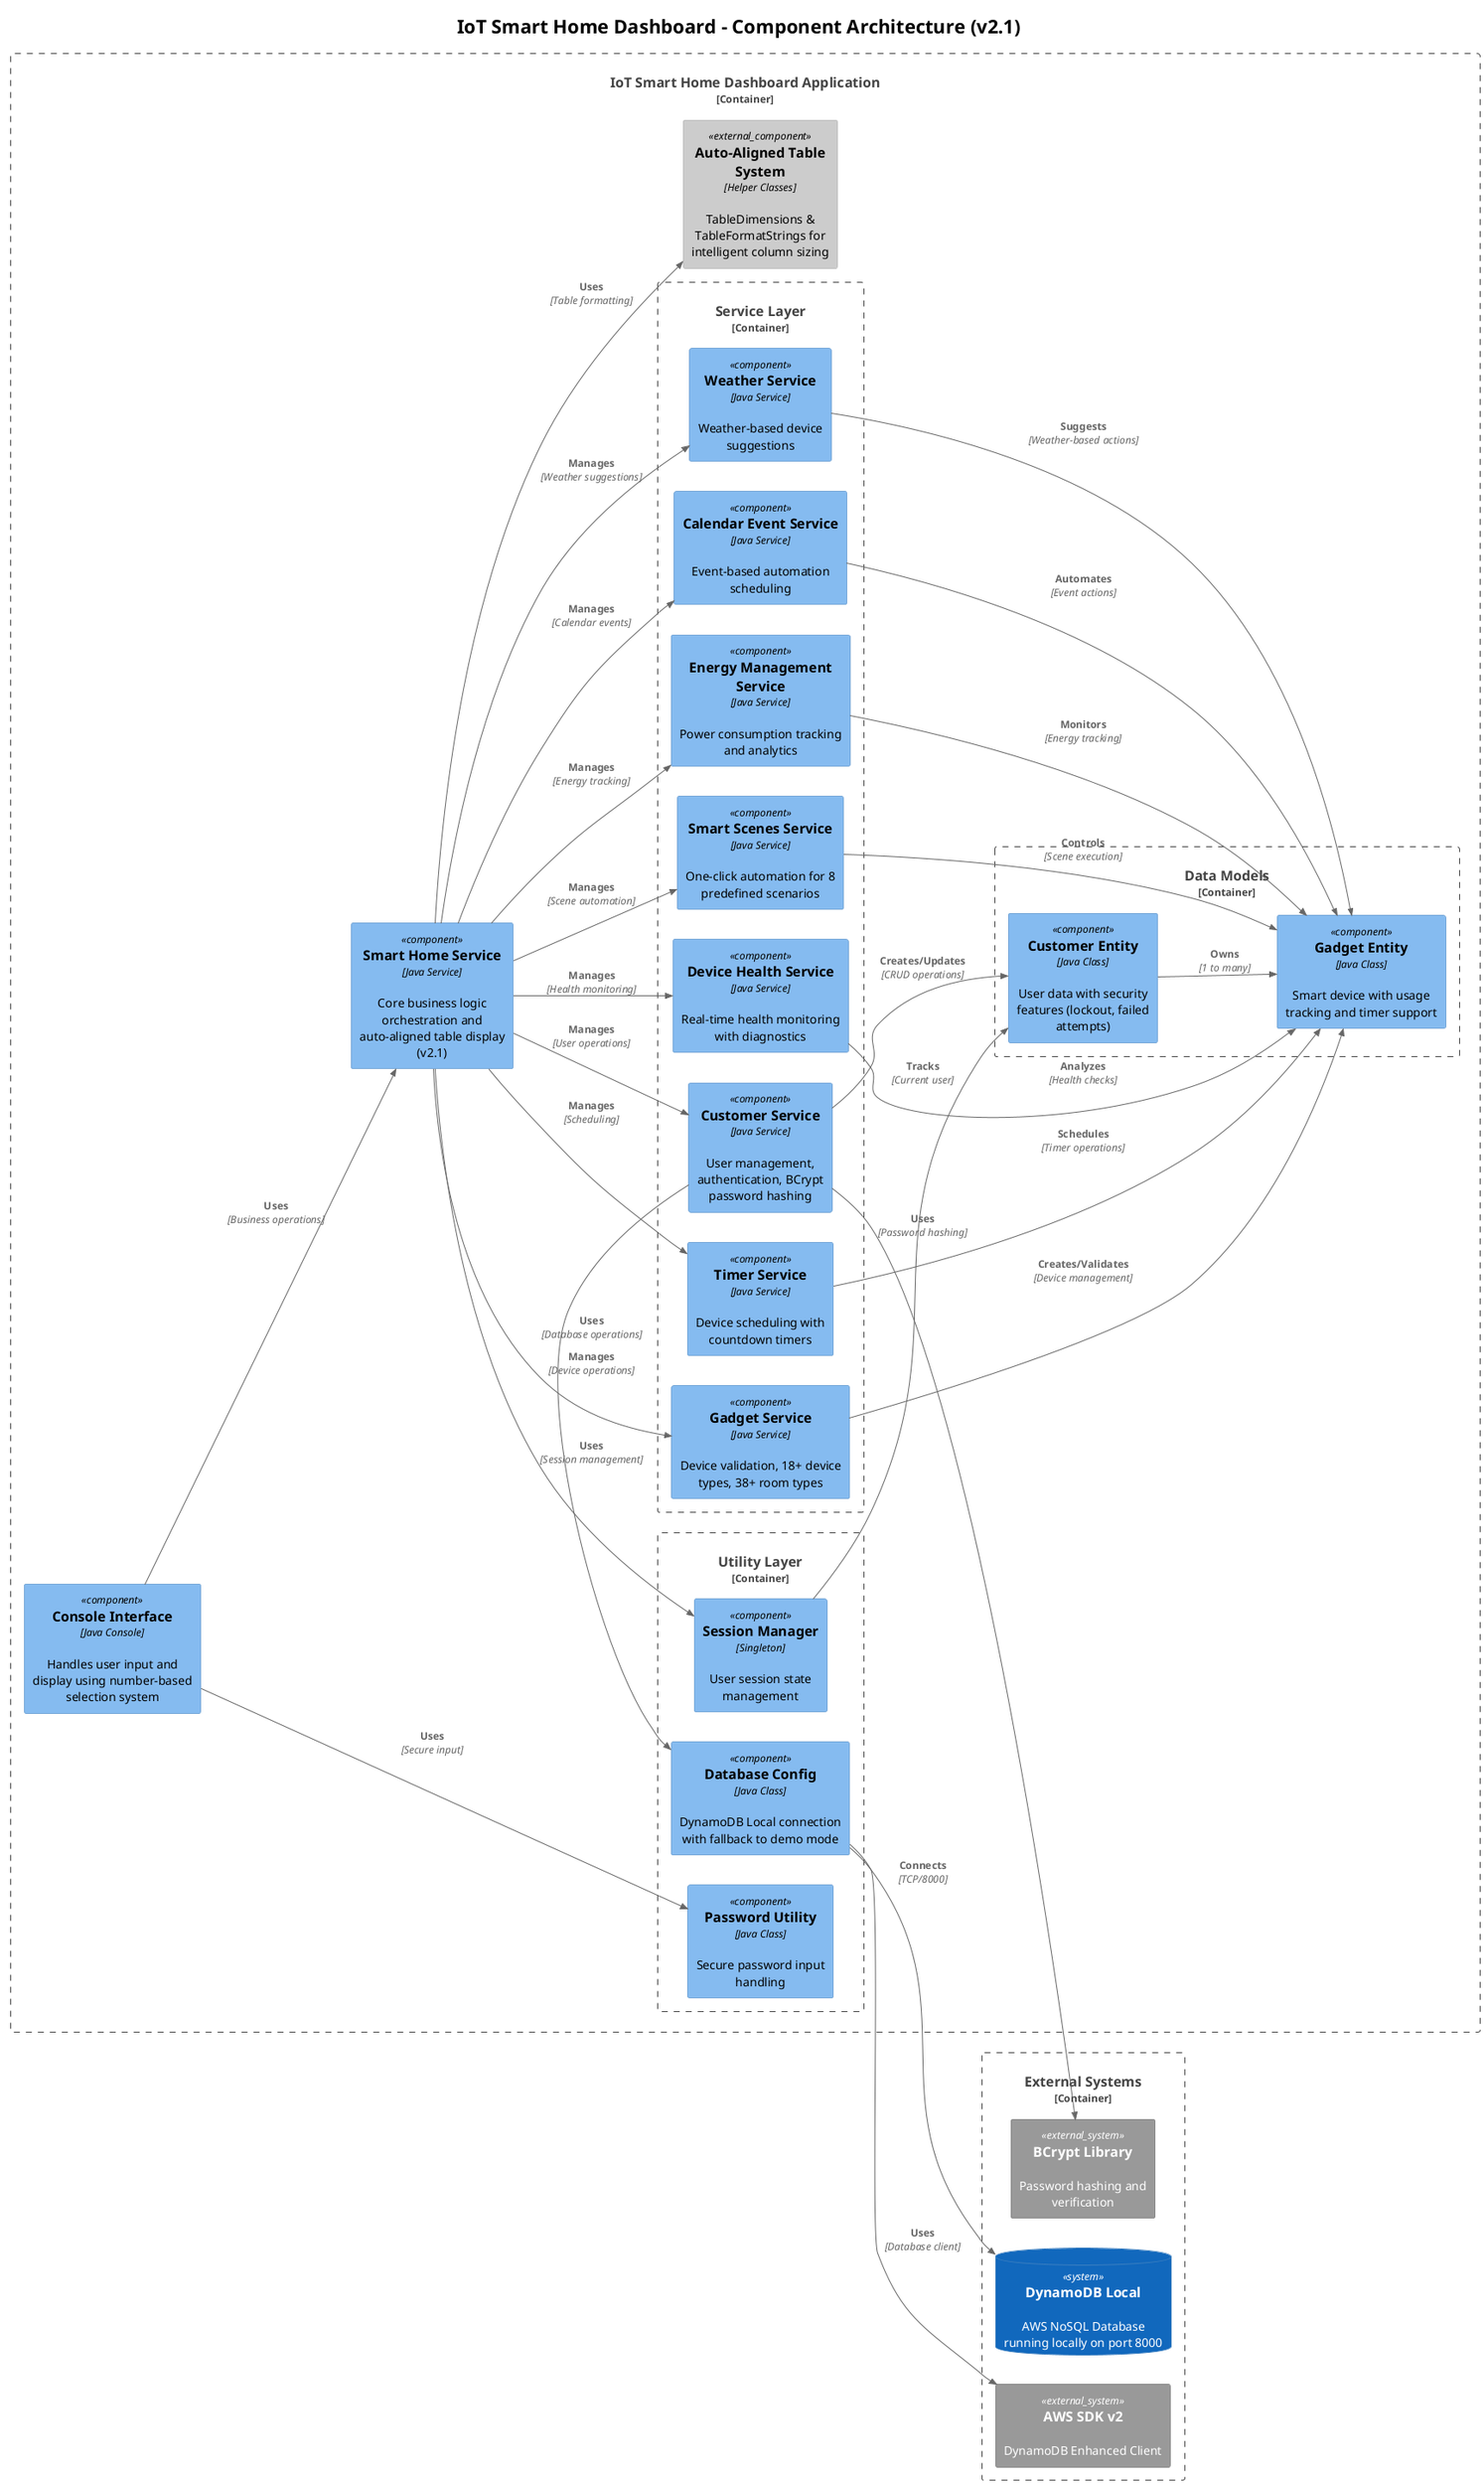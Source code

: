 @startuml IoT_Smart_Home_Dashboard_Components

!theme plain
!include <C4/C4_Component>

title IoT Smart Home Dashboard - Component Architecture (v2.1)

Container_Boundary(app, "IoT Smart Home Dashboard Application") {
    
    Component(ui, "Console Interface", "Java Console", "Handles user input and display using number-based selection system")
    
    Component(core_service, "Smart Home Service", "Java Service", "Core business logic orchestration and auto-aligned table display (v2.1)")
    
    Component_Ext(table_system, "Auto-Aligned Table System", "Helper Classes", "TableDimensions & TableFormatStrings for intelligent column sizing")
    
    Container_Boundary(services, "Service Layer") {
        Component(customer_svc, "Customer Service", "Java Service", "User management, authentication, BCrypt password hashing")
        Component(gadget_svc, "Gadget Service", "Java Service", "Device validation, 18+ device types, 38+ room types")
        Component(timer_svc, "Timer Service", "Java Service", "Device scheduling with countdown timers")
        Component(health_svc, "Device Health Service", "Java Service", "Real-time health monitoring with diagnostics")
        Component(scenes_svc, "Smart Scenes Service", "Java Service", "One-click automation for 8 predefined scenarios")
        Component(energy_svc, "Energy Management Service", "Java Service", "Power consumption tracking and analytics")
        Component(calendar_svc, "Calendar Event Service", "Java Service", "Event-based automation scheduling")
        Component(weather_svc, "Weather Service", "Java Service", "Weather-based device suggestions")
    }
    
    Container_Boundary(models, "Data Models") {
        Component(customer_model, "Customer Entity", "Java Class", "User data with security features (lockout, failed attempts)")
        Component(gadget_model, "Gadget Entity", "Java Class", "Smart device with usage tracking and timer support")
    }
    
    Container_Boundary(utils, "Utility Layer") {
        Component(session_mgr, "Session Manager", "Singleton", "User session state management")
        Component(db_config, "Database Config", "Java Class", "DynamoDB Local connection with fallback to demo mode")
        Component(password_util, "Password Utility", "Java Class", "Secure password input handling")
    }
}

Container_Boundary(external, "External Systems") {
    SystemDb(dynamodb, "DynamoDB Local", "AWS NoSQL Database running locally on port 8000")
    System_Ext(bcrypt, "BCrypt Library", "Password hashing and verification")
    System_Ext(aws_sdk, "AWS SDK v2", "DynamoDB Enhanced Client")
}

' Main relationships
Rel(ui, core_service, "Uses", "Business operations")
Rel(core_service, table_system, "Uses", "Table formatting")

Rel(core_service, customer_svc, "Manages", "User operations")
Rel(core_service, gadget_svc, "Manages", "Device operations")
Rel(core_service, timer_svc, "Manages", "Scheduling")
Rel(core_service, health_svc, "Manages", "Health monitoring")
Rel(core_service, scenes_svc, "Manages", "Scene automation")
Rel(core_service, energy_svc, "Manages", "Energy tracking")
Rel(core_service, calendar_svc, "Manages", "Calendar events")
Rel(core_service, weather_svc, "Manages", "Weather suggestions")

Rel(customer_svc, customer_model, "Creates/Updates", "CRUD operations")
Rel(gadget_svc, gadget_model, "Creates/Validates", "Device management")

Rel(timer_svc, gadget_model, "Schedules", "Timer operations")
Rel(health_svc, gadget_model, "Analyzes", "Health checks")
Rel(scenes_svc, gadget_model, "Controls", "Scene execution")
Rel(energy_svc, gadget_model, "Monitors", "Energy tracking")
Rel(calendar_svc, gadget_model, "Automates", "Event actions")
Rel(weather_svc, gadget_model, "Suggests", "Weather-based actions")

Rel(core_service, session_mgr, "Uses", "Session management")
Rel(customer_svc, db_config, "Uses", "Database operations")
Rel(ui, password_util, "Uses", "Secure input")

Rel(customer_svc, bcrypt, "Uses", "Password hashing")
Rel(db_config, aws_sdk, "Uses", "Database client")
Rel(db_config, dynamodb, "Connects", "TCP/8000")

' Data relationships
Rel(customer_model, gadget_model, "Owns", "1 to many")
Rel(session_mgr, customer_model, "Tracks", "Current user")

LAYOUT_LEFT_RIGHT()

@enduml
